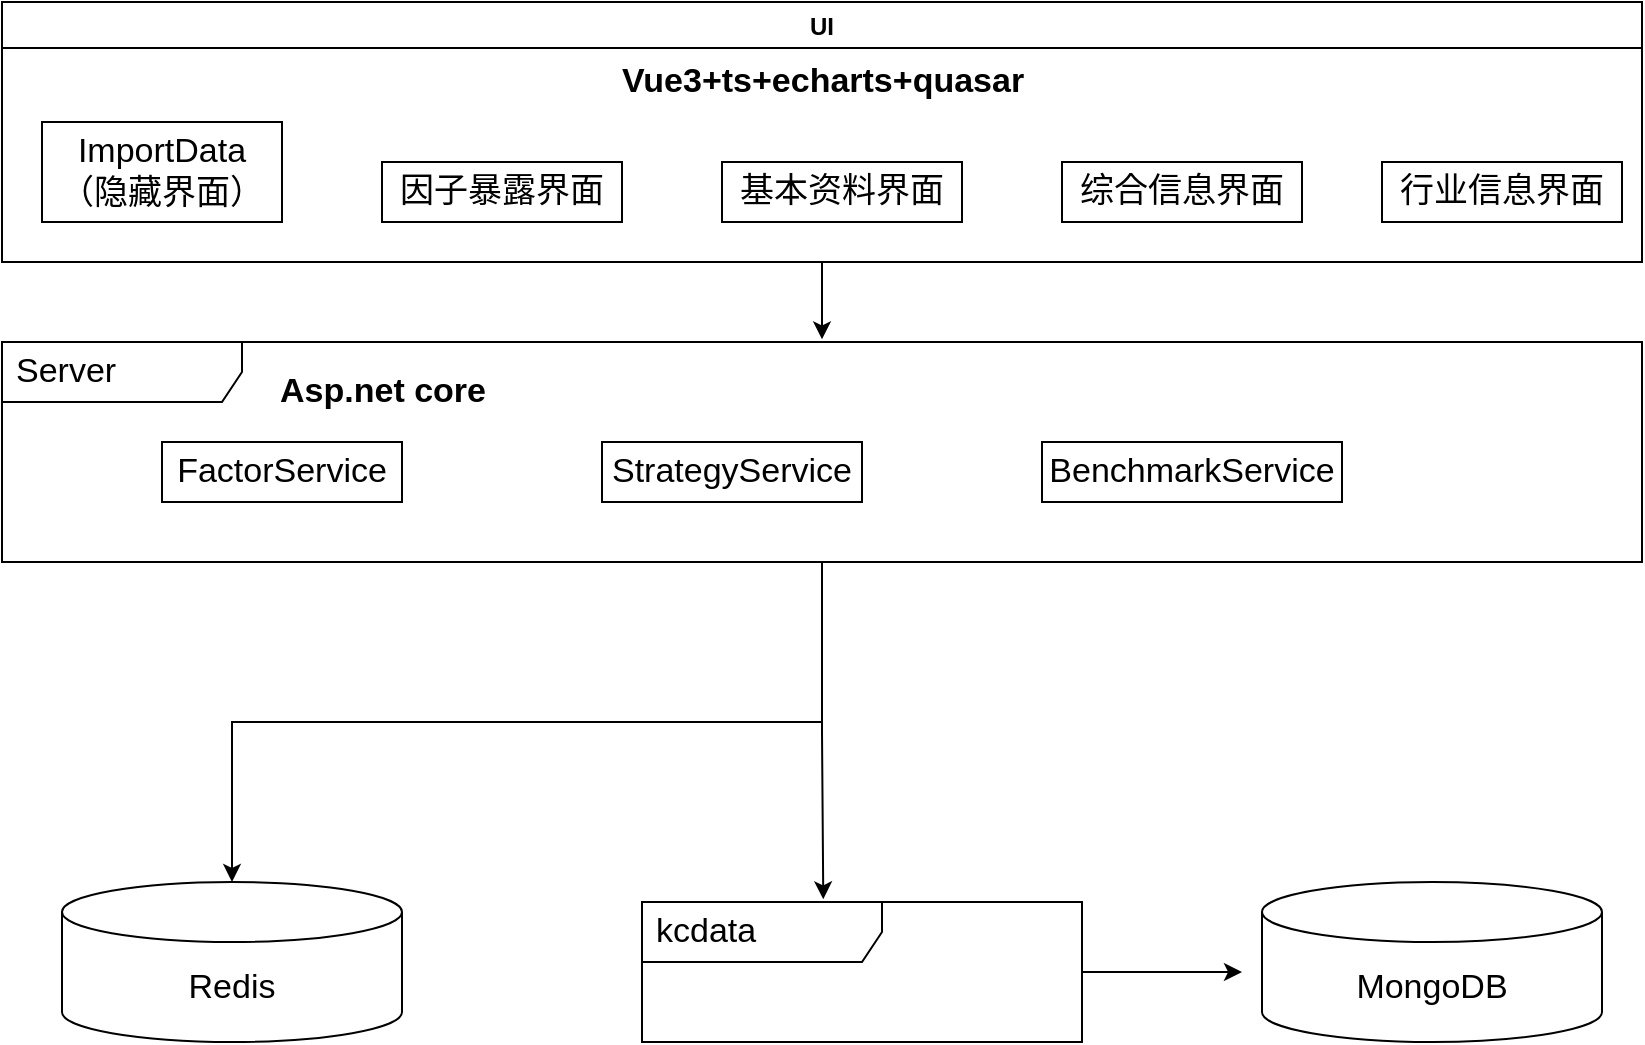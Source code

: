 <mxfile version="18.0.2" type="github">
  <diagram id="Xm_Gl37sh-T-d4cd5kCz" name="Page-1">
    <mxGraphModel dx="996" dy="616" grid="1" gridSize="10" guides="1" tooltips="1" connect="1" arrows="1" fold="1" page="1" pageScale="1" pageWidth="827" pageHeight="1169" math="0" shadow="0">
      <root>
        <mxCell id="0" />
        <mxCell id="1" parent="0" />
        <mxCell id="3X6cmDL83aPK71B-kPK6-17" style="edgeStyle=orthogonalEdgeStyle;rounded=0;orthogonalLoop=1;jettySize=auto;html=1;exitX=0.5;exitY=1;exitDx=0;exitDy=0;entryX=0.5;entryY=-0.012;entryDx=0;entryDy=0;entryPerimeter=0;fontSize=17;" edge="1" parent="1" source="3X6cmDL83aPK71B-kPK6-1" target="3X6cmDL83aPK71B-kPK6-7">
          <mxGeometry relative="1" as="geometry" />
        </mxCell>
        <mxCell id="3X6cmDL83aPK71B-kPK6-1" value="UI" style="swimlane;" vertex="1" parent="1">
          <mxGeometry width="820" height="130" as="geometry" />
        </mxCell>
        <mxCell id="3X6cmDL83aPK71B-kPK6-2" value="&lt;b style=&quot;font-size: 17px;&quot;&gt;Vue3+ts+echarts+quasar&lt;/b&gt;" style="text;html=1;align=center;verticalAlign=middle;resizable=0;points=[];autosize=1;strokeColor=none;fillColor=none;fontSize=17;" vertex="1" parent="3X6cmDL83aPK71B-kPK6-1">
          <mxGeometry x="300" y="25" width="220" height="30" as="geometry" />
        </mxCell>
        <UserObject label="因子暴露界面" treeRoot="1" id="3X6cmDL83aPK71B-kPK6-3">
          <mxCell style="whiteSpace=wrap;html=1;align=center;treeFolding=1;treeMoving=1;newEdgeStyle={&quot;edgeStyle&quot;:&quot;elbowEdgeStyle&quot;,&quot;startArrow&quot;:&quot;none&quot;,&quot;endArrow&quot;:&quot;none&quot;};fontSize=17;" vertex="1" parent="3X6cmDL83aPK71B-kPK6-1">
            <mxGeometry x="190" y="80" width="120" height="30" as="geometry" />
          </mxCell>
        </UserObject>
        <UserObject label="基本资料界面" treeRoot="1" id="3X6cmDL83aPK71B-kPK6-4">
          <mxCell style="whiteSpace=wrap;html=1;align=center;treeFolding=1;treeMoving=1;newEdgeStyle={&quot;edgeStyle&quot;:&quot;elbowEdgeStyle&quot;,&quot;startArrow&quot;:&quot;none&quot;,&quot;endArrow&quot;:&quot;none&quot;};fontSize=17;" vertex="1" parent="3X6cmDL83aPK71B-kPK6-1">
            <mxGeometry x="360" y="80" width="120" height="30" as="geometry" />
          </mxCell>
        </UserObject>
        <UserObject label="综合信息界面" treeRoot="1" id="3X6cmDL83aPK71B-kPK6-5">
          <mxCell style="whiteSpace=wrap;html=1;align=center;treeFolding=1;treeMoving=1;newEdgeStyle={&quot;edgeStyle&quot;:&quot;elbowEdgeStyle&quot;,&quot;startArrow&quot;:&quot;none&quot;,&quot;endArrow&quot;:&quot;none&quot;};fontSize=17;" vertex="1" parent="3X6cmDL83aPK71B-kPK6-1">
            <mxGeometry x="530" y="80" width="120" height="30" as="geometry" />
          </mxCell>
        </UserObject>
        <UserObject label="行业信息界面" treeRoot="1" id="3X6cmDL83aPK71B-kPK6-6">
          <mxCell style="whiteSpace=wrap;html=1;align=center;treeFolding=1;treeMoving=1;newEdgeStyle={&quot;edgeStyle&quot;:&quot;elbowEdgeStyle&quot;,&quot;startArrow&quot;:&quot;none&quot;,&quot;endArrow&quot;:&quot;none&quot;};fontSize=17;" vertex="1" parent="3X6cmDL83aPK71B-kPK6-1">
            <mxGeometry x="690" y="80" width="120" height="30" as="geometry" />
          </mxCell>
        </UserObject>
        <UserObject label="ImportData（隐藏界面）" treeRoot="1" id="3X6cmDL83aPK71B-kPK6-8">
          <mxCell style="whiteSpace=wrap;html=1;align=center;treeFolding=1;treeMoving=1;newEdgeStyle={&quot;edgeStyle&quot;:&quot;elbowEdgeStyle&quot;,&quot;startArrow&quot;:&quot;none&quot;,&quot;endArrow&quot;:&quot;none&quot;};fontSize=17;" vertex="1" parent="3X6cmDL83aPK71B-kPK6-1">
            <mxGeometry x="20" y="60" width="120" height="50" as="geometry" />
          </mxCell>
        </UserObject>
        <mxCell id="3X6cmDL83aPK71B-kPK6-18" style="edgeStyle=orthogonalEdgeStyle;rounded=0;orthogonalLoop=1;jettySize=auto;html=1;entryX=0.412;entryY=-0.019;entryDx=0;entryDy=0;entryPerimeter=0;fontSize=17;" edge="1" parent="1" source="3X6cmDL83aPK71B-kPK6-7" target="3X6cmDL83aPK71B-kPK6-16">
          <mxGeometry relative="1" as="geometry" />
        </mxCell>
        <mxCell id="3X6cmDL83aPK71B-kPK6-20" style="edgeStyle=orthogonalEdgeStyle;rounded=0;orthogonalLoop=1;jettySize=auto;html=1;entryX=0.5;entryY=0;entryDx=0;entryDy=0;entryPerimeter=0;fontSize=17;" edge="1" parent="1" source="3X6cmDL83aPK71B-kPK6-7" target="3X6cmDL83aPK71B-kPK6-14">
          <mxGeometry relative="1" as="geometry" />
        </mxCell>
        <mxCell id="3X6cmDL83aPK71B-kPK6-7" value="Server" style="shape=umlFrame;whiteSpace=wrap;html=1;width=120;height=30;boundedLbl=1;verticalAlign=middle;align=left;spacingLeft=5;fontSize=17;" vertex="1" parent="1">
          <mxGeometry y="170" width="820" height="110" as="geometry" />
        </mxCell>
        <UserObject label="FactorService" treeRoot="1" id="3X6cmDL83aPK71B-kPK6-9">
          <mxCell style="whiteSpace=wrap;html=1;align=center;treeFolding=1;treeMoving=1;newEdgeStyle={&quot;edgeStyle&quot;:&quot;elbowEdgeStyle&quot;,&quot;startArrow&quot;:&quot;none&quot;,&quot;endArrow&quot;:&quot;none&quot;};fontSize=17;" vertex="1" parent="1">
            <mxGeometry x="80" y="220" width="120" height="30" as="geometry" />
          </mxCell>
        </UserObject>
        <mxCell id="3X6cmDL83aPK71B-kPK6-10" value="&lt;b style=&quot;font-size: 17px;&quot;&gt;Asp.net core&lt;/b&gt;" style="text;html=1;align=center;verticalAlign=middle;resizable=0;points=[];autosize=1;strokeColor=none;fillColor=none;fontSize=17;" vertex="1" parent="1">
          <mxGeometry x="130" y="180" width="120" height="30" as="geometry" />
        </mxCell>
        <UserObject label="StrategyService" treeRoot="1" id="3X6cmDL83aPK71B-kPK6-11">
          <mxCell style="whiteSpace=wrap;html=1;align=center;treeFolding=1;treeMoving=1;newEdgeStyle={&quot;edgeStyle&quot;:&quot;elbowEdgeStyle&quot;,&quot;startArrow&quot;:&quot;none&quot;,&quot;endArrow&quot;:&quot;none&quot;};fontSize=17;" vertex="1" parent="1">
            <mxGeometry x="300" y="220" width="130" height="30" as="geometry" />
          </mxCell>
        </UserObject>
        <UserObject label="BenchmarkService" treeRoot="1" id="3X6cmDL83aPK71B-kPK6-12">
          <mxCell style="whiteSpace=wrap;html=1;align=center;treeFolding=1;treeMoving=1;newEdgeStyle={&quot;edgeStyle&quot;:&quot;elbowEdgeStyle&quot;,&quot;startArrow&quot;:&quot;none&quot;,&quot;endArrow&quot;:&quot;none&quot;};fontSize=17;" vertex="1" parent="1">
            <mxGeometry x="520" y="220" width="150" height="30" as="geometry" />
          </mxCell>
        </UserObject>
        <mxCell id="3X6cmDL83aPK71B-kPK6-14" value="Redis" style="shape=cylinder3;whiteSpace=wrap;html=1;boundedLbl=1;backgroundOutline=1;size=15;fontSize=17;" vertex="1" parent="1">
          <mxGeometry x="30" y="440" width="170" height="80" as="geometry" />
        </mxCell>
        <mxCell id="3X6cmDL83aPK71B-kPK6-15" value="MongoDB" style="shape=cylinder3;whiteSpace=wrap;html=1;boundedLbl=1;backgroundOutline=1;size=15;fontSize=17;" vertex="1" parent="1">
          <mxGeometry x="630" y="440" width="170" height="80" as="geometry" />
        </mxCell>
        <mxCell id="3X6cmDL83aPK71B-kPK6-19" style="edgeStyle=orthogonalEdgeStyle;rounded=0;orthogonalLoop=1;jettySize=auto;html=1;fontSize=17;" edge="1" parent="1" source="3X6cmDL83aPK71B-kPK6-16">
          <mxGeometry relative="1" as="geometry">
            <mxPoint x="620" y="485" as="targetPoint" />
          </mxGeometry>
        </mxCell>
        <mxCell id="3X6cmDL83aPK71B-kPK6-16" value="kcdata" style="shape=umlFrame;whiteSpace=wrap;html=1;width=120;height=30;boundedLbl=1;verticalAlign=middle;align=left;spacingLeft=5;fontSize=17;" vertex="1" parent="1">
          <mxGeometry x="320" y="450" width="220" height="70" as="geometry" />
        </mxCell>
      </root>
    </mxGraphModel>
  </diagram>
</mxfile>
